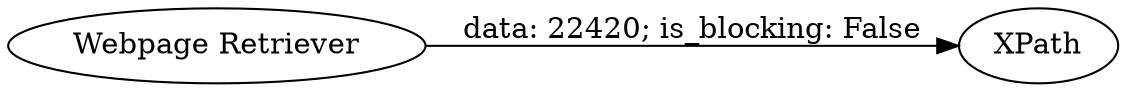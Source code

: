 digraph {
	"93268087996516026_1" [label="Webpage Retriever"]
	"93268087996516026_2" [label=XPath]
	"93268087996516026_1" -> "93268087996516026_2" [label="data: 22420; is_blocking: False"]
	rankdir=LR
}
